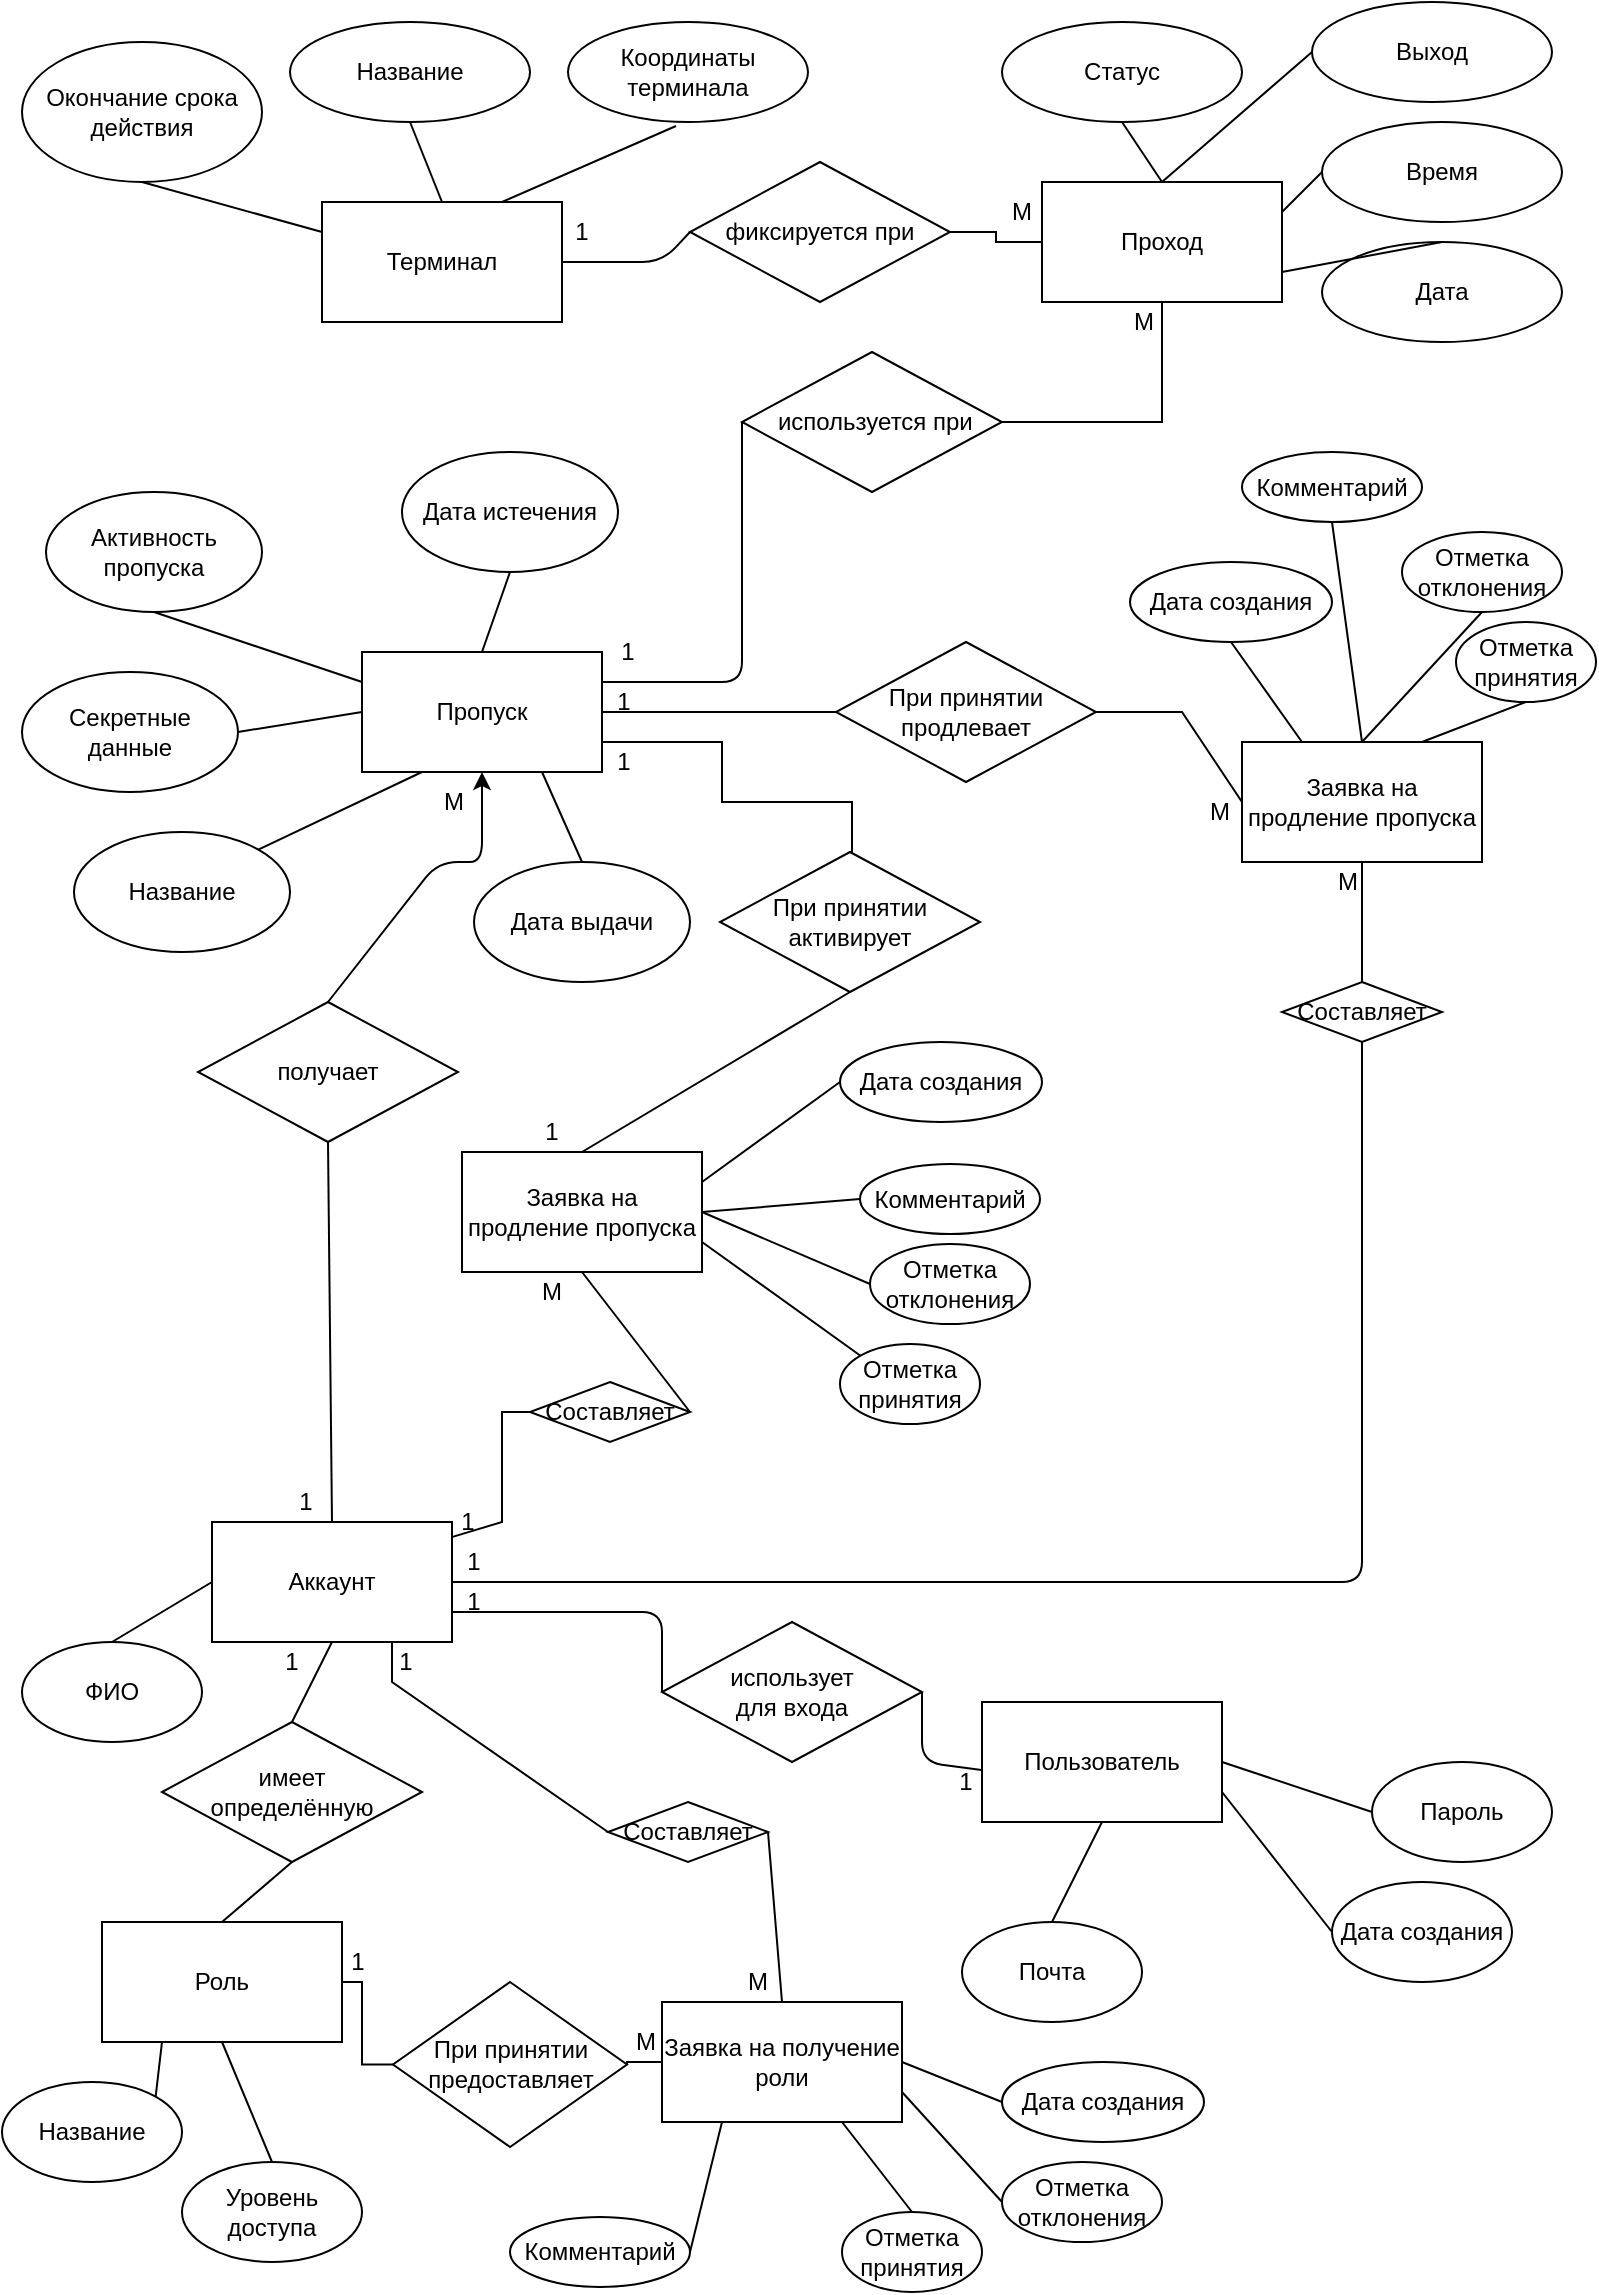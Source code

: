 <mxfile version="18.0.3" type="github">
  <diagram id="uJ0mPOtXfdH0HVi-T3oi" name="Page-1">
    <mxGraphModel dx="1497" dy="767" grid="1" gridSize="10" guides="1" tooltips="1" connect="1" arrows="1" fold="1" page="1" pageScale="1" pageWidth="827" pageHeight="1169" math="0" shadow="0">
      <root>
        <mxCell id="0" />
        <mxCell id="1" parent="0" />
        <mxCell id="225" style="edgeStyle=none;html=1;exitX=0;exitY=0.25;exitDx=0;exitDy=0;entryX=0.5;entryY=1;entryDx=0;entryDy=0;endArrow=none;endFill=0;" parent="1" source="184" target="185" edge="1">
          <mxGeometry relative="1" as="geometry" />
        </mxCell>
        <mxCell id="226" style="edgeStyle=none;html=1;exitX=0.5;exitY=0;exitDx=0;exitDy=0;entryX=0.5;entryY=1;entryDx=0;entryDy=0;endArrow=none;endFill=0;" parent="1" source="184" target="186" edge="1">
          <mxGeometry relative="1" as="geometry" />
        </mxCell>
        <mxCell id="184" value="Терминал" style="rounded=0;whiteSpace=wrap;html=1;" parent="1" vertex="1">
          <mxGeometry x="170" y="110" width="120" height="60" as="geometry" />
        </mxCell>
        <mxCell id="185" value="Окончание срока действия" style="ellipse;whiteSpace=wrap;html=1;" parent="1" vertex="1">
          <mxGeometry x="20" y="30" width="120" height="70" as="geometry" />
        </mxCell>
        <mxCell id="186" value="Название" style="ellipse;whiteSpace=wrap;html=1;" parent="1" vertex="1">
          <mxGeometry x="154" y="20" width="120" height="50" as="geometry" />
        </mxCell>
        <mxCell id="228" style="edgeStyle=none;html=1;exitX=0.5;exitY=0;exitDx=0;exitDy=0;entryX=0.5;entryY=1;entryDx=0;entryDy=0;endArrow=none;endFill=0;" parent="1" source="188" target="189" edge="1">
          <mxGeometry relative="1" as="geometry" />
        </mxCell>
        <mxCell id="229" style="edgeStyle=none;html=1;exitX=0.5;exitY=0;exitDx=0;exitDy=0;entryX=0;entryY=0.5;entryDx=0;entryDy=0;endArrow=none;endFill=0;" parent="1" source="188" target="190" edge="1">
          <mxGeometry relative="1" as="geometry" />
        </mxCell>
        <mxCell id="230" style="edgeStyle=none;html=1;exitX=1;exitY=0.25;exitDx=0;exitDy=0;entryX=0;entryY=0.5;entryDx=0;entryDy=0;endArrow=none;endFill=0;" parent="1" source="188" target="191" edge="1">
          <mxGeometry relative="1" as="geometry" />
        </mxCell>
        <mxCell id="188" value="Проход" style="rounded=0;whiteSpace=wrap;html=1;" parent="1" vertex="1">
          <mxGeometry x="530" y="100" width="120" height="60" as="geometry" />
        </mxCell>
        <mxCell id="189" value="Статус" style="ellipse;whiteSpace=wrap;html=1;" parent="1" vertex="1">
          <mxGeometry x="510" y="20" width="120" height="50" as="geometry" />
        </mxCell>
        <mxCell id="190" value="Выход" style="ellipse;whiteSpace=wrap;html=1;" parent="1" vertex="1">
          <mxGeometry x="665" y="10" width="120" height="50" as="geometry" />
        </mxCell>
        <mxCell id="191" value="Время" style="ellipse;whiteSpace=wrap;html=1;" parent="1" vertex="1">
          <mxGeometry x="670" y="70" width="120" height="50" as="geometry" />
        </mxCell>
        <mxCell id="192" value="Пропуск" style="rounded=0;whiteSpace=wrap;html=1;" parent="1" vertex="1">
          <mxGeometry x="190" y="335" width="120" height="60" as="geometry" />
        </mxCell>
        <mxCell id="XH2kdoWheHjVcJbcCXCC-381" style="edgeStyle=orthogonalEdgeStyle;rounded=1;orthogonalLoop=1;jettySize=auto;html=1;exitX=1;exitY=0.5;exitDx=0;exitDy=0;entryX=0.5;entryY=1;entryDx=0;entryDy=0;endArrow=none;endFill=0;elbow=vertical;" edge="1" parent="1" source="196" target="XH2kdoWheHjVcJbcCXCC-369">
          <mxGeometry relative="1" as="geometry" />
        </mxCell>
        <mxCell id="196" value="Аккаунт" style="rounded=0;whiteSpace=wrap;html=1;" parent="1" vertex="1">
          <mxGeometry x="115" y="770" width="120" height="60" as="geometry" />
        </mxCell>
        <mxCell id="215" style="edgeStyle=none;html=1;exitX=1;exitY=0;exitDx=0;exitDy=0;entryX=0.25;entryY=1;entryDx=0;entryDy=0;endArrow=none;endFill=0;" parent="1" source="197" target="XH2kdoWheHjVcJbcCXCC-299" edge="1">
          <mxGeometry relative="1" as="geometry" />
        </mxCell>
        <mxCell id="197" value="Название" style="ellipse;whiteSpace=wrap;html=1;" parent="1" vertex="1">
          <mxGeometry x="10" y="1050" width="90" height="50" as="geometry" />
        </mxCell>
        <mxCell id="198" value="Пароль" style="ellipse;whiteSpace=wrap;html=1;" parent="1" vertex="1">
          <mxGeometry x="695" y="890" width="90" height="50" as="geometry" />
        </mxCell>
        <mxCell id="200" value="Почта" style="ellipse;whiteSpace=wrap;html=1;" parent="1" vertex="1">
          <mxGeometry x="490" y="970" width="90" height="50" as="geometry" />
        </mxCell>
        <mxCell id="202" value="Дата создания" style="ellipse;whiteSpace=wrap;html=1;" parent="1" vertex="1">
          <mxGeometry x="675" y="950" width="90" height="50" as="geometry" />
        </mxCell>
        <mxCell id="233" style="edgeStyle=none;html=1;exitX=0.5;exitY=0;exitDx=0;exitDy=0;entryX=0;entryY=0.5;entryDx=0;entryDy=0;endArrow=none;endFill=0;" parent="1" source="205" target="196" edge="1">
          <mxGeometry relative="1" as="geometry" />
        </mxCell>
        <mxCell id="205" value="ФИО" style="ellipse;whiteSpace=wrap;html=1;" parent="1" vertex="1">
          <mxGeometry x="20" y="830" width="90" height="50" as="geometry" />
        </mxCell>
        <mxCell id="207" value="Пользователь" style="rounded=0;whiteSpace=wrap;html=1;" parent="1" vertex="1">
          <mxGeometry x="500" y="860" width="120" height="60" as="geometry" />
        </mxCell>
        <mxCell id="222" style="edgeStyle=none;html=1;exitX=0.5;exitY=1;exitDx=0;exitDy=0;entryX=0.5;entryY=0;entryDx=0;entryDy=0;endArrow=none;endFill=0;" parent="1" source="211" target="192" edge="1">
          <mxGeometry relative="1" as="geometry" />
        </mxCell>
        <mxCell id="211" value="Дата истечения" style="ellipse;whiteSpace=wrap;html=1;" parent="1" vertex="1">
          <mxGeometry x="210" y="235" width="108" height="60" as="geometry" />
        </mxCell>
        <mxCell id="224" style="edgeStyle=none;html=1;exitX=0.5;exitY=0;exitDx=0;exitDy=0;entryX=0.75;entryY=1;entryDx=0;entryDy=0;endArrow=none;endFill=0;" parent="1" source="212" target="192" edge="1">
          <mxGeometry relative="1" as="geometry" />
        </mxCell>
        <mxCell id="212" value="Дата выдачи" style="ellipse;whiteSpace=wrap;html=1;" parent="1" vertex="1">
          <mxGeometry x="246" y="440" width="108" height="60" as="geometry" />
        </mxCell>
        <mxCell id="223" style="edgeStyle=none;html=1;exitX=1;exitY=0;exitDx=0;exitDy=0;entryX=0.25;entryY=1;entryDx=0;entryDy=0;endArrow=none;endFill=0;" parent="1" source="213" target="192" edge="1">
          <mxGeometry relative="1" as="geometry" />
        </mxCell>
        <mxCell id="213" value="Название" style="ellipse;whiteSpace=wrap;html=1;" parent="1" vertex="1">
          <mxGeometry x="46" y="425" width="108" height="60" as="geometry" />
        </mxCell>
        <mxCell id="221" style="edgeStyle=none;html=1;exitX=1;exitY=0.5;exitDx=0;exitDy=0;entryX=0;entryY=0.5;entryDx=0;entryDy=0;endArrow=none;endFill=0;" parent="1" source="214" target="192" edge="1">
          <mxGeometry relative="1" as="geometry" />
        </mxCell>
        <mxCell id="214" value="Секретные данные" style="ellipse;whiteSpace=wrap;html=1;" parent="1" vertex="1">
          <mxGeometry x="20" y="345" width="108" height="60" as="geometry" />
        </mxCell>
        <mxCell id="216" style="edgeStyle=none;html=1;exitX=0.5;exitY=0;exitDx=0;exitDy=0;entryX=0.5;entryY=1;entryDx=0;entryDy=0;endArrow=none;endFill=0;" parent="1" source="200" target="207" edge="1">
          <mxGeometry relative="1" as="geometry">
            <mxPoint x="427.82" y="877.322" as="sourcePoint" />
            <mxPoint x="481" y="830" as="targetPoint" />
          </mxGeometry>
        </mxCell>
        <mxCell id="218" style="edgeStyle=none;html=1;exitX=0;exitY=0.5;exitDx=0;exitDy=0;entryX=1;entryY=0.75;entryDx=0;entryDy=0;endArrow=none;endFill=0;" parent="1" source="202" target="207" edge="1">
          <mxGeometry relative="1" as="geometry">
            <mxPoint x="592.18" y="867.322" as="sourcePoint" />
            <mxPoint x="541" y="830" as="targetPoint" />
          </mxGeometry>
        </mxCell>
        <mxCell id="219" style="edgeStyle=none;html=1;exitX=0;exitY=0.5;exitDx=0;exitDy=0;entryX=1;entryY=0.5;entryDx=0;entryDy=0;endArrow=none;endFill=0;" parent="1" source="198" target="207" edge="1">
          <mxGeometry relative="1" as="geometry">
            <mxPoint x="401" y="825" as="sourcePoint" />
            <mxPoint x="451" y="815" as="targetPoint" />
          </mxGeometry>
        </mxCell>
        <mxCell id="232" style="edgeStyle=none;html=1;exitX=0;exitY=0.5;exitDx=0;exitDy=0;entryX=1;entryY=0.5;entryDx=0;entryDy=0;endArrow=none;endFill=0;" parent="1" source="227" target="184" edge="1">
          <mxGeometry relative="1" as="geometry">
            <Array as="points">
              <mxPoint x="340" y="140" />
            </Array>
          </mxGeometry>
        </mxCell>
        <mxCell id="XH2kdoWheHjVcJbcCXCC-325" style="edgeStyle=orthogonalEdgeStyle;rounded=0;orthogonalLoop=1;jettySize=auto;html=1;exitX=1;exitY=0.5;exitDx=0;exitDy=0;entryX=0;entryY=0.5;entryDx=0;entryDy=0;endArrow=none;endFill=0;" edge="1" parent="1" source="227" target="188">
          <mxGeometry relative="1" as="geometry" />
        </mxCell>
        <mxCell id="227" value="фиксируется при" style="rhombus;whiteSpace=wrap;html=1;" parent="1" vertex="1">
          <mxGeometry x="354" y="90" width="130" height="70" as="geometry" />
        </mxCell>
        <mxCell id="237" style="edgeStyle=none;html=1;exitX=0;exitY=0.5;exitDx=0;exitDy=0;entryX=1;entryY=0.25;entryDx=0;entryDy=0;endArrow=none;endFill=0;" parent="1" source="235" target="192" edge="1">
          <mxGeometry relative="1" as="geometry">
            <Array as="points">
              <mxPoint x="380" y="285" />
              <mxPoint x="380" y="350" />
            </Array>
          </mxGeometry>
        </mxCell>
        <mxCell id="XH2kdoWheHjVcJbcCXCC-326" style="edgeStyle=orthogonalEdgeStyle;rounded=0;orthogonalLoop=1;jettySize=auto;html=1;exitX=1;exitY=0.5;exitDx=0;exitDy=0;entryX=0.5;entryY=1;entryDx=0;entryDy=0;endArrow=none;endFill=0;" edge="1" parent="1" source="235" target="188">
          <mxGeometry relative="1" as="geometry" />
        </mxCell>
        <mxCell id="235" value="&amp;nbsp;используется при" style="rhombus;whiteSpace=wrap;html=1;" parent="1" vertex="1">
          <mxGeometry x="380" y="185" width="130" height="70" as="geometry" />
        </mxCell>
        <mxCell id="270" style="edgeStyle=none;html=1;exitX=0.5;exitY=1;exitDx=0;exitDy=0;entryX=0.5;entryY=0;entryDx=0;entryDy=0;endArrow=none;endFill=0;" parent="1" source="269" target="196" edge="1">
          <mxGeometry relative="1" as="geometry" />
        </mxCell>
        <mxCell id="271" style="edgeStyle=none;html=1;exitX=0.5;exitY=0;exitDx=0;exitDy=0;entryX=0.5;entryY=1;entryDx=0;entryDy=0;endArrow=classic;endFill=1;" parent="1" source="269" target="192" edge="1">
          <mxGeometry relative="1" as="geometry">
            <Array as="points">
              <mxPoint x="228" y="440" />
              <mxPoint x="250" y="440" />
            </Array>
          </mxGeometry>
        </mxCell>
        <mxCell id="269" value="получает" style="rhombus;whiteSpace=wrap;html=1;" parent="1" vertex="1">
          <mxGeometry x="108" y="510" width="130" height="70" as="geometry" />
        </mxCell>
        <mxCell id="XH2kdoWheHjVcJbcCXCC-359" style="edgeStyle=none;rounded=0;orthogonalLoop=1;jettySize=auto;html=1;exitX=0.999;exitY=0.126;exitDx=0;exitDy=0;endArrow=none;endFill=0;entryX=0;entryY=0.5;entryDx=0;entryDy=0;exitPerimeter=0;" edge="1" parent="1" source="196" target="XH2kdoWheHjVcJbcCXCC-360">
          <mxGeometry relative="1" as="geometry">
            <mxPoint x="580" y="780" as="targetPoint" />
            <Array as="points">
              <mxPoint x="260" y="770" />
              <mxPoint x="260" y="715" />
            </Array>
          </mxGeometry>
        </mxCell>
        <mxCell id="275" value="1" style="text;html=1;strokeColor=none;fillColor=none;align=center;verticalAlign=middle;whiteSpace=wrap;rounded=0;" parent="1" vertex="1">
          <mxGeometry x="238" y="800" width="16" height="20" as="geometry" />
        </mxCell>
        <mxCell id="276" value="1" style="text;html=1;strokeColor=none;fillColor=none;align=center;verticalAlign=middle;whiteSpace=wrap;rounded=0;" parent="1" vertex="1">
          <mxGeometry x="484" y="890" width="16" height="20" as="geometry" />
        </mxCell>
        <mxCell id="285" value="1" style="text;html=1;strokeColor=none;fillColor=none;align=center;verticalAlign=middle;whiteSpace=wrap;rounded=0;" parent="1" vertex="1">
          <mxGeometry x="293" y="320" width="60" height="30" as="geometry" />
        </mxCell>
        <mxCell id="286" value="1" style="text;html=1;strokeColor=none;fillColor=none;align=center;verticalAlign=middle;whiteSpace=wrap;rounded=0;" parent="1" vertex="1">
          <mxGeometry x="290" y="110" width="20" height="30" as="geometry" />
        </mxCell>
        <mxCell id="XH2kdoWheHjVcJbcCXCC-357" style="edgeStyle=none;rounded=0;orthogonalLoop=1;jettySize=auto;html=1;exitX=0.5;exitY=0;exitDx=0;exitDy=0;entryX=0.5;entryY=1;entryDx=0;entryDy=0;endArrow=none;endFill=0;" edge="1" parent="1" source="XH2kdoWheHjVcJbcCXCC-292" target="XH2kdoWheHjVcJbcCXCC-321">
          <mxGeometry relative="1" as="geometry" />
        </mxCell>
        <mxCell id="XH2kdoWheHjVcJbcCXCC-292" value="Заявка на продление пропуска" style="rounded=0;whiteSpace=wrap;html=1;" vertex="1" parent="1">
          <mxGeometry x="240" y="585" width="120" height="60" as="geometry" />
        </mxCell>
        <mxCell id="XH2kdoWheHjVcJbcCXCC-358" style="edgeStyle=none;rounded=0;orthogonalLoop=1;jettySize=auto;html=1;exitX=0;exitY=0.5;exitDx=0;exitDy=0;entryX=1;entryY=0.5;entryDx=0;entryDy=0;endArrow=none;endFill=0;" edge="1" parent="1" source="XH2kdoWheHjVcJbcCXCC-293" target="XH2kdoWheHjVcJbcCXCC-314">
          <mxGeometry relative="1" as="geometry">
            <Array as="points">
              <mxPoint x="600" y="365" />
            </Array>
          </mxGeometry>
        </mxCell>
        <mxCell id="XH2kdoWheHjVcJbcCXCC-293" value="Заявка на продление пропуска" style="rounded=0;whiteSpace=wrap;html=1;" vertex="1" parent="1">
          <mxGeometry x="630" y="380" width="120" height="60" as="geometry" />
        </mxCell>
        <mxCell id="XH2kdoWheHjVcJbcCXCC-294" value="Координаты терминала" style="ellipse;whiteSpace=wrap;html=1;" vertex="1" parent="1">
          <mxGeometry x="293" y="20" width="120" height="50" as="geometry" />
        </mxCell>
        <mxCell id="XH2kdoWheHjVcJbcCXCC-296" style="edgeStyle=none;html=1;exitX=0.75;exitY=0;exitDx=0;exitDy=0;entryX=0.45;entryY=1.04;entryDx=0;entryDy=0;endArrow=none;endFill=0;entryPerimeter=0;" edge="1" parent="1" source="184" target="XH2kdoWheHjVcJbcCXCC-294">
          <mxGeometry relative="1" as="geometry">
            <mxPoint x="240" y="120" as="sourcePoint" />
            <mxPoint x="224" y="80" as="targetPoint" />
          </mxGeometry>
        </mxCell>
        <mxCell id="XH2kdoWheHjVcJbcCXCC-297" value="Дата" style="ellipse;whiteSpace=wrap;html=1;" vertex="1" parent="1">
          <mxGeometry x="670" y="130" width="120" height="50" as="geometry" />
        </mxCell>
        <mxCell id="XH2kdoWheHjVcJbcCXCC-298" style="edgeStyle=none;html=1;exitX=1;exitY=0.75;exitDx=0;exitDy=0;entryX=0.5;entryY=0;entryDx=0;entryDy=0;endArrow=none;endFill=0;" edge="1" parent="1" source="188" target="XH2kdoWheHjVcJbcCXCC-297">
          <mxGeometry relative="1" as="geometry">
            <mxPoint x="884" y="235" as="sourcePoint" />
            <mxPoint x="950" y="275" as="targetPoint" />
          </mxGeometry>
        </mxCell>
        <mxCell id="XH2kdoWheHjVcJbcCXCC-299" value="Роль" style="rounded=0;whiteSpace=wrap;html=1;" vertex="1" parent="1">
          <mxGeometry x="60" y="970" width="120" height="60" as="geometry" />
        </mxCell>
        <mxCell id="XH2kdoWheHjVcJbcCXCC-300" value="Уровень доступа" style="ellipse;whiteSpace=wrap;html=1;" vertex="1" parent="1">
          <mxGeometry x="100" y="1090" width="90" height="50" as="geometry" />
        </mxCell>
        <mxCell id="XH2kdoWheHjVcJbcCXCC-301" style="edgeStyle=none;html=1;exitX=0.5;exitY=0;exitDx=0;exitDy=0;entryX=0.5;entryY=1;entryDx=0;entryDy=0;endArrow=none;endFill=0;" edge="1" parent="1" source="XH2kdoWheHjVcJbcCXCC-300" target="XH2kdoWheHjVcJbcCXCC-299">
          <mxGeometry relative="1" as="geometry">
            <mxPoint x="159.82" y="1097.322" as="sourcePoint" />
            <mxPoint x="203" y="1035" as="targetPoint" />
          </mxGeometry>
        </mxCell>
        <mxCell id="XH2kdoWheHjVcJbcCXCC-304" style="edgeStyle=none;html=1;exitX=0.5;exitY=0;exitDx=0;exitDy=0;entryX=0.5;entryY=1;entryDx=0;entryDy=0;endArrow=none;endFill=0;" edge="1" parent="1" source="XH2kdoWheHjVcJbcCXCC-305" target="196">
          <mxGeometry relative="1" as="geometry">
            <Array as="points" />
            <mxPoint x="318" y="850" as="sourcePoint" />
            <mxPoint x="208" y="915" as="targetPoint" />
          </mxGeometry>
        </mxCell>
        <mxCell id="XH2kdoWheHjVcJbcCXCC-305" value="имеет &lt;br&gt;определённую" style="rhombus;whiteSpace=wrap;html=1;" vertex="1" parent="1">
          <mxGeometry x="90" y="870" width="130" height="70" as="geometry" />
        </mxCell>
        <mxCell id="XH2kdoWheHjVcJbcCXCC-306" style="edgeStyle=none;html=1;exitX=0;exitY=0.5;exitDx=0;exitDy=0;entryX=1;entryY=0.75;entryDx=0;entryDy=0;endArrow=none;endFill=0;" edge="1" parent="1" source="XH2kdoWheHjVcJbcCXCC-307" target="196">
          <mxGeometry relative="1" as="geometry">
            <Array as="points">
              <mxPoint x="340" y="815" />
            </Array>
            <mxPoint x="238" y="990" as="sourcePoint" />
            <mxPoint x="238" y="840" as="targetPoint" />
          </mxGeometry>
        </mxCell>
        <mxCell id="XH2kdoWheHjVcJbcCXCC-307" value="использует &lt;br&gt;для входа" style="rhombus;whiteSpace=wrap;html=1;" vertex="1" parent="1">
          <mxGeometry x="340" y="820" width="130" height="70" as="geometry" />
        </mxCell>
        <mxCell id="XH2kdoWheHjVcJbcCXCC-309" style="edgeStyle=none;html=1;exitX=-0.002;exitY=0.567;exitDx=0;exitDy=0;entryX=1;entryY=0.5;entryDx=0;entryDy=0;endArrow=none;endFill=0;exitPerimeter=0;" edge="1" parent="1" source="207" target="XH2kdoWheHjVcJbcCXCC-307">
          <mxGeometry relative="1" as="geometry">
            <Array as="points">
              <mxPoint x="470" y="890" />
            </Array>
            <mxPoint x="491" y="870" as="sourcePoint" />
            <mxPoint x="439" y="815" as="targetPoint" />
          </mxGeometry>
        </mxCell>
        <mxCell id="XH2kdoWheHjVcJbcCXCC-310" value="Заявка на получение роли" style="rounded=0;whiteSpace=wrap;html=1;" vertex="1" parent="1">
          <mxGeometry x="340" y="1010" width="120" height="60" as="geometry" />
        </mxCell>
        <mxCell id="XH2kdoWheHjVcJbcCXCC-314" value="При принятии продлевает" style="rhombus;whiteSpace=wrap;html=1;" vertex="1" parent="1">
          <mxGeometry x="427" y="330" width="130" height="70" as="geometry" />
        </mxCell>
        <mxCell id="XH2kdoWheHjVcJbcCXCC-316" style="edgeStyle=none;html=1;exitX=0;exitY=0.5;exitDx=0;exitDy=0;entryX=1;entryY=0.5;entryDx=0;entryDy=0;endArrow=none;endFill=0;" edge="1" parent="1" source="XH2kdoWheHjVcJbcCXCC-314" target="192">
          <mxGeometry relative="1" as="geometry">
            <Array as="points" />
            <mxPoint x="430" y="295" as="sourcePoint" />
            <mxPoint x="320" y="360" as="targetPoint" />
          </mxGeometry>
        </mxCell>
        <mxCell id="XH2kdoWheHjVcJbcCXCC-317" value="Активность пропуска" style="ellipse;whiteSpace=wrap;html=1;" vertex="1" parent="1">
          <mxGeometry x="32" y="255" width="108" height="60" as="geometry" />
        </mxCell>
        <mxCell id="XH2kdoWheHjVcJbcCXCC-318" style="edgeStyle=none;html=1;exitX=0.5;exitY=1;exitDx=0;exitDy=0;entryX=0;entryY=0.25;entryDx=0;entryDy=0;endArrow=none;endFill=0;" edge="1" parent="1" source="XH2kdoWheHjVcJbcCXCC-317" target="192">
          <mxGeometry relative="1" as="geometry">
            <mxPoint x="362.0" y="450" as="sourcePoint" />
            <mxPoint x="310" y="380" as="targetPoint" />
          </mxGeometry>
        </mxCell>
        <mxCell id="XH2kdoWheHjVcJbcCXCC-322" style="edgeStyle=orthogonalEdgeStyle;rounded=0;orthogonalLoop=1;jettySize=auto;html=1;exitX=0.5;exitY=0;exitDx=0;exitDy=0;entryX=1;entryY=0.75;entryDx=0;entryDy=0;endArrow=none;endFill=0;" edge="1" parent="1" source="XH2kdoWheHjVcJbcCXCC-321" target="192">
          <mxGeometry relative="1" as="geometry">
            <mxPoint x="320" y="380" as="targetPoint" />
            <Array as="points">
              <mxPoint x="435" y="410" />
              <mxPoint x="370" y="410" />
              <mxPoint x="370" y="380" />
            </Array>
          </mxGeometry>
        </mxCell>
        <mxCell id="XH2kdoWheHjVcJbcCXCC-321" value="При принятии активирует" style="rhombus;whiteSpace=wrap;html=1;" vertex="1" parent="1">
          <mxGeometry x="369" y="435" width="130" height="70" as="geometry" />
        </mxCell>
        <mxCell id="XH2kdoWheHjVcJbcCXCC-327" value="Отметка принятия" style="ellipse;whiteSpace=wrap;html=1;" vertex="1" parent="1">
          <mxGeometry x="430" y="1115" width="70" height="40" as="geometry" />
        </mxCell>
        <mxCell id="XH2kdoWheHjVcJbcCXCC-328" value="Отметка отклонения" style="ellipse;whiteSpace=wrap;html=1;" vertex="1" parent="1">
          <mxGeometry x="510" y="1090" width="80" height="40" as="geometry" />
        </mxCell>
        <mxCell id="XH2kdoWheHjVcJbcCXCC-330" value="Дата создания" style="ellipse;whiteSpace=wrap;html=1;" vertex="1" parent="1">
          <mxGeometry x="510" y="1040" width="101" height="40" as="geometry" />
        </mxCell>
        <mxCell id="XH2kdoWheHjVcJbcCXCC-331" value="Комментарий" style="ellipse;whiteSpace=wrap;html=1;" vertex="1" parent="1">
          <mxGeometry x="264" y="1117.5" width="90" height="35" as="geometry" />
        </mxCell>
        <mxCell id="XH2kdoWheHjVcJbcCXCC-333" style="rounded=0;orthogonalLoop=1;jettySize=auto;html=1;exitX=0.5;exitY=0;exitDx=0;exitDy=0;entryX=0.75;entryY=1;entryDx=0;entryDy=0;endArrow=none;endFill=0;" edge="1" parent="1" source="XH2kdoWheHjVcJbcCXCC-327" target="XH2kdoWheHjVcJbcCXCC-310">
          <mxGeometry relative="1" as="geometry">
            <mxPoint x="328.38" y="1110" as="sourcePoint" />
            <mxPoint x="383.38" y="1080" as="targetPoint" />
          </mxGeometry>
        </mxCell>
        <mxCell id="XH2kdoWheHjVcJbcCXCC-334" style="rounded=0;orthogonalLoop=1;jettySize=auto;html=1;exitX=1;exitY=0.5;exitDx=0;exitDy=0;entryX=0.25;entryY=1;entryDx=0;entryDy=0;endArrow=none;endFill=0;" edge="1" parent="1" source="XH2kdoWheHjVcJbcCXCC-331" target="XH2kdoWheHjVcJbcCXCC-310">
          <mxGeometry relative="1" as="geometry">
            <mxPoint x="444.38" y="1120" as="sourcePoint" />
            <mxPoint x="413.38" y="1080" as="targetPoint" />
          </mxGeometry>
        </mxCell>
        <mxCell id="XH2kdoWheHjVcJbcCXCC-335" style="rounded=0;orthogonalLoop=1;jettySize=auto;html=1;exitX=0;exitY=0.5;exitDx=0;exitDy=0;entryX=1;entryY=0.5;entryDx=0;entryDy=0;endArrow=none;endFill=0;" edge="1" parent="1" source="XH2kdoWheHjVcJbcCXCC-330" target="XH2kdoWheHjVcJbcCXCC-310">
          <mxGeometry relative="1" as="geometry">
            <mxPoint x="477.38" y="1090" as="sourcePoint" />
            <mxPoint x="443.38" y="1050" as="targetPoint" />
          </mxGeometry>
        </mxCell>
        <mxCell id="XH2kdoWheHjVcJbcCXCC-336" value="Отметка принятия" style="ellipse;whiteSpace=wrap;html=1;" vertex="1" parent="1">
          <mxGeometry x="429" y="681" width="70" height="40" as="geometry" />
        </mxCell>
        <mxCell id="XH2kdoWheHjVcJbcCXCC-337" value="Отметка отклонения" style="ellipse;whiteSpace=wrap;html=1;" vertex="1" parent="1">
          <mxGeometry x="444" y="631" width="80" height="40" as="geometry" />
        </mxCell>
        <mxCell id="XH2kdoWheHjVcJbcCXCC-338" value="Дата создания" style="ellipse;whiteSpace=wrap;html=1;" vertex="1" parent="1">
          <mxGeometry x="429" y="530" width="101" height="40" as="geometry" />
        </mxCell>
        <mxCell id="XH2kdoWheHjVcJbcCXCC-339" value="Комментарий" style="ellipse;whiteSpace=wrap;html=1;" vertex="1" parent="1">
          <mxGeometry x="439" y="591" width="90" height="35" as="geometry" />
        </mxCell>
        <mxCell id="XH2kdoWheHjVcJbcCXCC-340" style="rounded=0;orthogonalLoop=1;jettySize=auto;html=1;exitX=0;exitY=0;exitDx=0;exitDy=0;entryX=1;entryY=0.75;entryDx=0;entryDy=0;endArrow=none;endFill=0;" edge="1" parent="1" source="XH2kdoWheHjVcJbcCXCC-336" target="XH2kdoWheHjVcJbcCXCC-292">
          <mxGeometry relative="1" as="geometry">
            <mxPoint x="335" y="720" as="sourcePoint" />
            <mxPoint x="390" y="675" as="targetPoint" />
          </mxGeometry>
        </mxCell>
        <mxCell id="XH2kdoWheHjVcJbcCXCC-341" style="rounded=0;orthogonalLoop=1;jettySize=auto;html=1;exitX=0;exitY=0.5;exitDx=0;exitDy=0;entryX=1;entryY=0.5;entryDx=0;entryDy=0;endArrow=none;endFill=0;" edge="1" parent="1" source="XH2kdoWheHjVcJbcCXCC-337" target="XH2kdoWheHjVcJbcCXCC-292">
          <mxGeometry relative="1" as="geometry">
            <mxPoint x="715.436" y="745.753" as="sourcePoint" />
            <mxPoint x="700" y="682.5" as="targetPoint" />
          </mxGeometry>
        </mxCell>
        <mxCell id="XH2kdoWheHjVcJbcCXCC-342" style="rounded=0;orthogonalLoop=1;jettySize=auto;html=1;exitX=0;exitY=0.5;exitDx=0;exitDy=0;entryX=1;entryY=0.5;entryDx=0;entryDy=0;endArrow=none;endFill=0;" edge="1" parent="1" source="XH2kdoWheHjVcJbcCXCC-339" target="XH2kdoWheHjVcJbcCXCC-292">
          <mxGeometry relative="1" as="geometry">
            <mxPoint x="737" y="717.5" as="sourcePoint" />
            <mxPoint x="700" y="667.5" as="targetPoint" />
          </mxGeometry>
        </mxCell>
        <mxCell id="XH2kdoWheHjVcJbcCXCC-343" style="rounded=0;orthogonalLoop=1;jettySize=auto;html=1;exitX=0;exitY=0.5;exitDx=0;exitDy=0;entryX=1;entryY=0.25;entryDx=0;entryDy=0;endArrow=none;endFill=0;" edge="1" parent="1" source="XH2kdoWheHjVcJbcCXCC-338" target="XH2kdoWheHjVcJbcCXCC-292">
          <mxGeometry relative="1" as="geometry">
            <mxPoint x="737.0" y="672.5" as="sourcePoint" />
            <mxPoint x="700" y="667.5" as="targetPoint" />
          </mxGeometry>
        </mxCell>
        <mxCell id="XH2kdoWheHjVcJbcCXCC-344" value="Отметка принятия" style="ellipse;whiteSpace=wrap;html=1;" vertex="1" parent="1">
          <mxGeometry x="737" y="320" width="70" height="40" as="geometry" />
        </mxCell>
        <mxCell id="XH2kdoWheHjVcJbcCXCC-345" value="Отметка отклонения" style="ellipse;whiteSpace=wrap;html=1;" vertex="1" parent="1">
          <mxGeometry x="710" y="275" width="80" height="40" as="geometry" />
        </mxCell>
        <mxCell id="XH2kdoWheHjVcJbcCXCC-346" value="Дата создания" style="ellipse;whiteSpace=wrap;html=1;" vertex="1" parent="1">
          <mxGeometry x="574" y="290" width="101" height="40" as="geometry" />
        </mxCell>
        <mxCell id="XH2kdoWheHjVcJbcCXCC-347" value="Комментарий" style="ellipse;whiteSpace=wrap;html=1;" vertex="1" parent="1">
          <mxGeometry x="630" y="235" width="90" height="35" as="geometry" />
        </mxCell>
        <mxCell id="XH2kdoWheHjVcJbcCXCC-352" style="rounded=0;orthogonalLoop=1;jettySize=auto;html=1;exitX=0.5;exitY=1;exitDx=0;exitDy=0;entryX=0.25;entryY=0;entryDx=0;entryDy=0;endArrow=none;endFill=0;" edge="1" parent="1" source="XH2kdoWheHjVcJbcCXCC-346" target="XH2kdoWheHjVcJbcCXCC-293">
          <mxGeometry relative="1" as="geometry">
            <mxPoint x="726.0" y="622.5" as="sourcePoint" />
            <mxPoint x="700" y="652.5" as="targetPoint" />
          </mxGeometry>
        </mxCell>
        <mxCell id="XH2kdoWheHjVcJbcCXCC-354" style="rounded=0;orthogonalLoop=1;jettySize=auto;html=1;exitX=0.5;exitY=1;exitDx=0;exitDy=0;entryX=0.75;entryY=0;entryDx=0;entryDy=0;endArrow=none;endFill=0;" edge="1" parent="1" source="XH2kdoWheHjVcJbcCXCC-344" target="XH2kdoWheHjVcJbcCXCC-293">
          <mxGeometry relative="1" as="geometry">
            <mxPoint x="634.5" y="340" as="sourcePoint" />
            <mxPoint x="670" y="390" as="targetPoint" />
          </mxGeometry>
        </mxCell>
        <mxCell id="XH2kdoWheHjVcJbcCXCC-355" style="rounded=0;orthogonalLoop=1;jettySize=auto;html=1;exitX=0.5;exitY=1;exitDx=0;exitDy=0;entryX=0.5;entryY=0;entryDx=0;entryDy=0;endArrow=none;endFill=0;" edge="1" parent="1" source="XH2kdoWheHjVcJbcCXCC-345" target="XH2kdoWheHjVcJbcCXCC-293">
          <mxGeometry relative="1" as="geometry">
            <mxPoint x="782.0" y="370" as="sourcePoint" />
            <mxPoint x="730" y="390" as="targetPoint" />
          </mxGeometry>
        </mxCell>
        <mxCell id="XH2kdoWheHjVcJbcCXCC-356" style="rounded=0;orthogonalLoop=1;jettySize=auto;html=1;exitX=0.5;exitY=1;exitDx=0;exitDy=0;endArrow=none;endFill=0;" edge="1" parent="1" source="XH2kdoWheHjVcJbcCXCC-347">
          <mxGeometry relative="1" as="geometry">
            <mxPoint x="760" y="325" as="sourcePoint" />
            <mxPoint x="690" y="380" as="targetPoint" />
          </mxGeometry>
        </mxCell>
        <mxCell id="XH2kdoWheHjVcJbcCXCC-361" style="edgeStyle=none;rounded=0;orthogonalLoop=1;jettySize=auto;html=1;exitX=1;exitY=0.5;exitDx=0;exitDy=0;entryX=0.5;entryY=1;entryDx=0;entryDy=0;endArrow=none;endFill=0;" edge="1" parent="1" source="XH2kdoWheHjVcJbcCXCC-360" target="XH2kdoWheHjVcJbcCXCC-292">
          <mxGeometry relative="1" as="geometry" />
        </mxCell>
        <mxCell id="XH2kdoWheHjVcJbcCXCC-360" value="Составляет" style="rhombus;whiteSpace=wrap;html=1;" vertex="1" parent="1">
          <mxGeometry x="274" y="700" width="80" height="30" as="geometry" />
        </mxCell>
        <mxCell id="XH2kdoWheHjVcJbcCXCC-362" style="edgeStyle=none;rounded=0;orthogonalLoop=1;jettySize=auto;html=1;exitX=0.75;exitY=1;exitDx=0;exitDy=0;endArrow=none;endFill=0;entryX=0;entryY=0.5;entryDx=0;entryDy=0;" edge="1" parent="1" source="196" target="XH2kdoWheHjVcJbcCXCC-364">
          <mxGeometry relative="1" as="geometry">
            <mxPoint x="430" y="750" as="targetPoint" />
            <mxPoint x="298" y="810" as="sourcePoint" />
            <Array as="points">
              <mxPoint x="205" y="850" />
            </Array>
          </mxGeometry>
        </mxCell>
        <mxCell id="XH2kdoWheHjVcJbcCXCC-367" style="edgeStyle=none;rounded=0;orthogonalLoop=1;jettySize=auto;html=1;exitX=1;exitY=0.5;exitDx=0;exitDy=0;entryX=0.5;entryY=0;entryDx=0;entryDy=0;endArrow=none;endFill=0;" edge="1" parent="1" source="XH2kdoWheHjVcJbcCXCC-364" target="XH2kdoWheHjVcJbcCXCC-310">
          <mxGeometry relative="1" as="geometry" />
        </mxCell>
        <mxCell id="XH2kdoWheHjVcJbcCXCC-364" value="Составляет" style="rhombus;whiteSpace=wrap;html=1;" vertex="1" parent="1">
          <mxGeometry x="313" y="910" width="80" height="30" as="geometry" />
        </mxCell>
        <mxCell id="XH2kdoWheHjVcJbcCXCC-371" style="edgeStyle=none;rounded=0;orthogonalLoop=1;jettySize=auto;html=1;exitX=0.5;exitY=0;exitDx=0;exitDy=0;entryX=0.5;entryY=1;entryDx=0;entryDy=0;endArrow=none;endFill=0;" edge="1" parent="1" source="XH2kdoWheHjVcJbcCXCC-369" target="XH2kdoWheHjVcJbcCXCC-293">
          <mxGeometry relative="1" as="geometry" />
        </mxCell>
        <mxCell id="XH2kdoWheHjVcJbcCXCC-369" value="Составляет" style="rhombus;whiteSpace=wrap;html=1;" vertex="1" parent="1">
          <mxGeometry x="650" y="500" width="80" height="30" as="geometry" />
        </mxCell>
        <mxCell id="XH2kdoWheHjVcJbcCXCC-373" style="rounded=0;orthogonalLoop=1;jettySize=auto;html=1;exitX=0;exitY=0.5;exitDx=0;exitDy=0;entryX=1;entryY=0.75;entryDx=0;entryDy=0;endArrow=none;endFill=0;" edge="1" parent="1" source="XH2kdoWheHjVcJbcCXCC-328" target="XH2kdoWheHjVcJbcCXCC-310">
          <mxGeometry relative="1" as="geometry">
            <mxPoint x="475" y="1125" as="sourcePoint" />
            <mxPoint x="441.38" y="1100" as="targetPoint" />
          </mxGeometry>
        </mxCell>
        <mxCell id="XH2kdoWheHjVcJbcCXCC-378" style="edgeStyle=orthogonalEdgeStyle;rounded=0;orthogonalLoop=1;jettySize=auto;html=1;exitX=1;exitY=0.5;exitDx=0;exitDy=0;entryX=0;entryY=0.5;entryDx=0;entryDy=0;endArrow=none;endFill=0;elbow=vertical;" edge="1" parent="1" source="XH2kdoWheHjVcJbcCXCC-377" target="XH2kdoWheHjVcJbcCXCC-310">
          <mxGeometry relative="1" as="geometry">
            <Array as="points">
              <mxPoint x="323" y="1040" />
            </Array>
          </mxGeometry>
        </mxCell>
        <mxCell id="XH2kdoWheHjVcJbcCXCC-379" style="edgeStyle=orthogonalEdgeStyle;rounded=0;orthogonalLoop=1;jettySize=auto;html=1;exitX=0;exitY=0.5;exitDx=0;exitDy=0;entryX=1;entryY=0.5;entryDx=0;entryDy=0;endArrow=none;endFill=0;elbow=vertical;" edge="1" parent="1" source="XH2kdoWheHjVcJbcCXCC-377" target="XH2kdoWheHjVcJbcCXCC-299">
          <mxGeometry relative="1" as="geometry">
            <Array as="points">
              <mxPoint x="190" y="1041" />
              <mxPoint x="190" y="1000" />
            </Array>
          </mxGeometry>
        </mxCell>
        <mxCell id="XH2kdoWheHjVcJbcCXCC-377" value="При принятии предоставляет" style="rhombus;whiteSpace=wrap;html=1;" vertex="1" parent="1">
          <mxGeometry x="205.5" y="1000" width="117" height="82.5" as="geometry" />
        </mxCell>
        <mxCell id="XH2kdoWheHjVcJbcCXCC-380" style="edgeStyle=none;html=1;exitX=0.5;exitY=0;exitDx=0;exitDy=0;entryX=0.5;entryY=1;entryDx=0;entryDy=0;endArrow=none;endFill=0;" edge="1" parent="1" source="XH2kdoWheHjVcJbcCXCC-299" target="XH2kdoWheHjVcJbcCXCC-305">
          <mxGeometry relative="1" as="geometry">
            <Array as="points" />
            <mxPoint x="185" y="880" as="sourcePoint" />
            <mxPoint x="185" y="840" as="targetPoint" />
          </mxGeometry>
        </mxCell>
        <mxCell id="XH2kdoWheHjVcJbcCXCC-383" value="1" style="text;html=1;strokeColor=none;fillColor=none;align=center;verticalAlign=middle;whiteSpace=wrap;rounded=0;" vertex="1" parent="1">
          <mxGeometry x="154" y="750" width="16" height="20" as="geometry" />
        </mxCell>
        <mxCell id="XH2kdoWheHjVcJbcCXCC-384" value="М" style="text;html=1;strokeColor=none;fillColor=none;align=center;verticalAlign=middle;whiteSpace=wrap;rounded=0;" vertex="1" parent="1">
          <mxGeometry x="205.5" y="395" width="60" height="30" as="geometry" />
        </mxCell>
        <mxCell id="XH2kdoWheHjVcJbcCXCC-386" value="1" style="text;html=1;strokeColor=none;fillColor=none;align=center;verticalAlign=middle;whiteSpace=wrap;rounded=0;" vertex="1" parent="1">
          <mxGeometry x="204" y="830" width="16" height="20" as="geometry" />
        </mxCell>
        <mxCell id="XH2kdoWheHjVcJbcCXCC-387" value="1" style="text;html=1;strokeColor=none;fillColor=none;align=center;verticalAlign=middle;whiteSpace=wrap;rounded=0;" vertex="1" parent="1">
          <mxGeometry x="147" y="830" width="16" height="20" as="geometry" />
        </mxCell>
        <mxCell id="XH2kdoWheHjVcJbcCXCC-388" value="1" style="text;html=1;strokeColor=none;fillColor=none;align=center;verticalAlign=middle;whiteSpace=wrap;rounded=0;" vertex="1" parent="1">
          <mxGeometry x="235" y="760" width="16" height="20" as="geometry" />
        </mxCell>
        <mxCell id="XH2kdoWheHjVcJbcCXCC-389" value="1" style="text;html=1;strokeColor=none;fillColor=none;align=center;verticalAlign=middle;whiteSpace=wrap;rounded=0;" vertex="1" parent="1">
          <mxGeometry x="238" y="780" width="16" height="20" as="geometry" />
        </mxCell>
        <mxCell id="XH2kdoWheHjVcJbcCXCC-390" value="1" style="text;html=1;strokeColor=none;fillColor=none;align=center;verticalAlign=middle;whiteSpace=wrap;rounded=0;" vertex="1" parent="1">
          <mxGeometry x="180" y="980" width="16" height="20" as="geometry" />
        </mxCell>
        <mxCell id="XH2kdoWheHjVcJbcCXCC-391" value="М" style="text;html=1;strokeColor=none;fillColor=none;align=center;verticalAlign=middle;whiteSpace=wrap;rounded=0;" vertex="1" parent="1">
          <mxGeometry x="380" y="990" width="16" height="20" as="geometry" />
        </mxCell>
        <mxCell id="XH2kdoWheHjVcJbcCXCC-392" value="М" style="text;html=1;strokeColor=none;fillColor=none;align=center;verticalAlign=middle;whiteSpace=wrap;rounded=0;" vertex="1" parent="1">
          <mxGeometry x="675" y="440" width="16" height="20" as="geometry" />
        </mxCell>
        <mxCell id="XH2kdoWheHjVcJbcCXCC-393" value="М" style="text;html=1;strokeColor=none;fillColor=none;align=center;verticalAlign=middle;whiteSpace=wrap;rounded=0;" vertex="1" parent="1">
          <mxGeometry x="277" y="645" width="16" height="20" as="geometry" />
        </mxCell>
        <mxCell id="XH2kdoWheHjVcJbcCXCC-394" value="М" style="text;html=1;strokeColor=none;fillColor=none;align=center;verticalAlign=middle;whiteSpace=wrap;rounded=0;" vertex="1" parent="1">
          <mxGeometry x="324" y="1020" width="16" height="20" as="geometry" />
        </mxCell>
        <mxCell id="XH2kdoWheHjVcJbcCXCC-395" value="М" style="text;html=1;strokeColor=none;fillColor=none;align=center;verticalAlign=middle;whiteSpace=wrap;rounded=0;" vertex="1" parent="1">
          <mxGeometry x="510" y="100" width="20" height="30" as="geometry" />
        </mxCell>
        <mxCell id="XH2kdoWheHjVcJbcCXCC-396" value="1" style="text;html=1;strokeColor=none;fillColor=none;align=center;verticalAlign=middle;whiteSpace=wrap;rounded=0;" vertex="1" parent="1">
          <mxGeometry x="277" y="564.5" width="16" height="20" as="geometry" />
        </mxCell>
        <mxCell id="XH2kdoWheHjVcJbcCXCC-397" value="1" style="text;html=1;strokeColor=none;fillColor=none;align=center;verticalAlign=middle;whiteSpace=wrap;rounded=0;" vertex="1" parent="1">
          <mxGeometry x="313" y="380" width="16" height="20" as="geometry" />
        </mxCell>
        <mxCell id="XH2kdoWheHjVcJbcCXCC-398" value="1" style="text;html=1;strokeColor=none;fillColor=none;align=center;verticalAlign=middle;whiteSpace=wrap;rounded=0;" vertex="1" parent="1">
          <mxGeometry x="313" y="350" width="16" height="20" as="geometry" />
        </mxCell>
        <mxCell id="XH2kdoWheHjVcJbcCXCC-400" value="М" style="text;html=1;strokeColor=none;fillColor=none;align=center;verticalAlign=middle;whiteSpace=wrap;rounded=0;" vertex="1" parent="1">
          <mxGeometry x="611" y="405" width="16" height="20" as="geometry" />
        </mxCell>
        <mxCell id="XH2kdoWheHjVcJbcCXCC-401" value="М" style="text;html=1;strokeColor=none;fillColor=none;align=center;verticalAlign=middle;whiteSpace=wrap;rounded=0;" vertex="1" parent="1">
          <mxGeometry x="551" y="155" width="60" height="30" as="geometry" />
        </mxCell>
      </root>
    </mxGraphModel>
  </diagram>
</mxfile>
